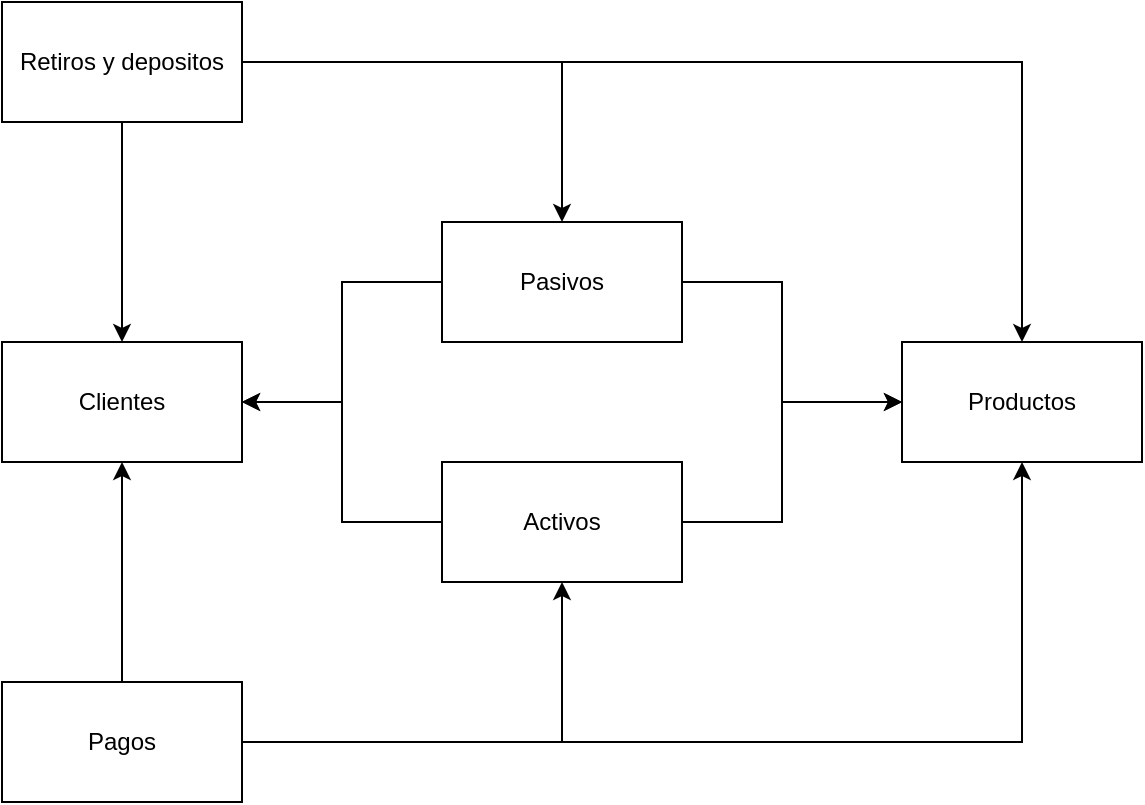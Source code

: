 <mxfile version="20.4.0" type="device" pages="2"><diagram id="I_XKYHVP_WaJHo5WnEV1" name="Microservicios"><mxGraphModel dx="868" dy="482" grid="1" gridSize="10" guides="1" tooltips="1" connect="1" arrows="1" fold="1" page="1" pageScale="1" pageWidth="827" pageHeight="1169" math="0" shadow="0"><root><mxCell id="0"/><mxCell id="1" parent="0"/><mxCell id="4X049uIv6wnnRWOvbEZ8-1" value="Clientes" style="rounded=0;whiteSpace=wrap;html=1;" vertex="1" parent="1"><mxGeometry x="129" y="840" width="120" height="60" as="geometry"/></mxCell><mxCell id="4X049uIv6wnnRWOvbEZ8-2" value="Productos" style="rounded=0;whiteSpace=wrap;html=1;" vertex="1" parent="1"><mxGeometry x="579" y="840" width="120" height="60" as="geometry"/></mxCell><mxCell id="4X049uIv6wnnRWOvbEZ8-7" style="edgeStyle=orthogonalEdgeStyle;rounded=0;orthogonalLoop=1;jettySize=auto;html=1;" edge="1" parent="1" source="4X049uIv6wnnRWOvbEZ8-3"><mxGeometry relative="1" as="geometry"><mxPoint x="579" y="870" as="targetPoint"/><Array as="points"><mxPoint x="519" y="810"/><mxPoint x="519" y="870"/></Array></mxGeometry></mxCell><mxCell id="4X049uIv6wnnRWOvbEZ8-9" style="edgeStyle=orthogonalEdgeStyle;rounded=0;orthogonalLoop=1;jettySize=auto;html=1;" edge="1" parent="1" source="4X049uIv6wnnRWOvbEZ8-3"><mxGeometry relative="1" as="geometry"><mxPoint x="249" y="870" as="targetPoint"/><Array as="points"><mxPoint x="299" y="810"/><mxPoint x="299" y="870"/></Array></mxGeometry></mxCell><mxCell id="4X049uIv6wnnRWOvbEZ8-3" value="Pasivos" style="rounded=0;whiteSpace=wrap;html=1;" vertex="1" parent="1"><mxGeometry x="349" y="780" width="120" height="60" as="geometry"/></mxCell><mxCell id="4X049uIv6wnnRWOvbEZ8-6" style="edgeStyle=orthogonalEdgeStyle;rounded=0;orthogonalLoop=1;jettySize=auto;html=1;" edge="1" parent="1" source="4X049uIv6wnnRWOvbEZ8-4" target="4X049uIv6wnnRWOvbEZ8-2"><mxGeometry relative="1" as="geometry"><Array as="points"><mxPoint x="519" y="930"/><mxPoint x="519" y="870"/></Array></mxGeometry></mxCell><mxCell id="4X049uIv6wnnRWOvbEZ8-8" style="edgeStyle=orthogonalEdgeStyle;rounded=0;orthogonalLoop=1;jettySize=auto;html=1;entryX=1;entryY=0.5;entryDx=0;entryDy=0;" edge="1" parent="1" source="4X049uIv6wnnRWOvbEZ8-4" target="4X049uIv6wnnRWOvbEZ8-1"><mxGeometry relative="1" as="geometry"/></mxCell><mxCell id="4X049uIv6wnnRWOvbEZ8-4" value="Activos" style="rounded=0;whiteSpace=wrap;html=1;" vertex="1" parent="1"><mxGeometry x="349" y="900" width="120" height="60" as="geometry"/></mxCell><mxCell id="4X049uIv6wnnRWOvbEZ8-10" style="edgeStyle=orthogonalEdgeStyle;rounded=0;orthogonalLoop=1;jettySize=auto;html=1;" edge="1" parent="1" source="4X049uIv6wnnRWOvbEZ8-5" target="4X049uIv6wnnRWOvbEZ8-3"><mxGeometry relative="1" as="geometry"/></mxCell><mxCell id="4X049uIv6wnnRWOvbEZ8-11" style="edgeStyle=orthogonalEdgeStyle;rounded=0;orthogonalLoop=1;jettySize=auto;html=1;entryX=0.5;entryY=0;entryDx=0;entryDy=0;" edge="1" parent="1" source="4X049uIv6wnnRWOvbEZ8-5" target="4X049uIv6wnnRWOvbEZ8-1"><mxGeometry relative="1" as="geometry"/></mxCell><mxCell id="4X049uIv6wnnRWOvbEZ8-12" style="edgeStyle=orthogonalEdgeStyle;rounded=0;orthogonalLoop=1;jettySize=auto;html=1;" edge="1" parent="1" source="4X049uIv6wnnRWOvbEZ8-5" target="4X049uIv6wnnRWOvbEZ8-2"><mxGeometry relative="1" as="geometry"/></mxCell><mxCell id="4X049uIv6wnnRWOvbEZ8-5" value="Retiros y depositos" style="rounded=0;whiteSpace=wrap;html=1;" vertex="1" parent="1"><mxGeometry x="129" y="670" width="120" height="60" as="geometry"/></mxCell><mxCell id="4X049uIv6wnnRWOvbEZ8-14" style="edgeStyle=orthogonalEdgeStyle;rounded=0;orthogonalLoop=1;jettySize=auto;html=1;" edge="1" parent="1" source="4X049uIv6wnnRWOvbEZ8-13" target="4X049uIv6wnnRWOvbEZ8-1"><mxGeometry relative="1" as="geometry"/></mxCell><mxCell id="4X049uIv6wnnRWOvbEZ8-15" style="edgeStyle=orthogonalEdgeStyle;rounded=0;orthogonalLoop=1;jettySize=auto;html=1;" edge="1" parent="1" source="4X049uIv6wnnRWOvbEZ8-13" target="4X049uIv6wnnRWOvbEZ8-4"><mxGeometry relative="1" as="geometry"/></mxCell><mxCell id="4X049uIv6wnnRWOvbEZ8-16" style="edgeStyle=orthogonalEdgeStyle;rounded=0;orthogonalLoop=1;jettySize=auto;html=1;entryX=0.5;entryY=1;entryDx=0;entryDy=0;" edge="1" parent="1" source="4X049uIv6wnnRWOvbEZ8-13" target="4X049uIv6wnnRWOvbEZ8-2"><mxGeometry relative="1" as="geometry"/></mxCell><mxCell id="4X049uIv6wnnRWOvbEZ8-13" value="Pagos" style="rounded=0;whiteSpace=wrap;html=1;" vertex="1" parent="1"><mxGeometry x="129" y="1010" width="120" height="60" as="geometry"/></mxCell></root></mxGraphModel></diagram><diagram id="5ypVGITs8E1dCBBd-255" name="BD"><mxGraphModel dx="868" dy="482" grid="1" gridSize="10" guides="1" tooltips="1" connect="1" arrows="1" fold="1" page="1" pageScale="1" pageWidth="827" pageHeight="1169" math="0" shadow="0"><root><mxCell id="0"/><mxCell id="1" parent="0"/><mxCell id="MHMNL4vbkPVaqAPb2Tx1-1" value="Clientes del banco" style="rounded=0;whiteSpace=wrap;html=1;" vertex="1" parent="1"><mxGeometry x="120" y="100" width="120" height="60" as="geometry"/></mxCell><mxCell id="MHMNL4vbkPVaqAPb2Tx1-4" style="edgeStyle=orthogonalEdgeStyle;rounded=0;orthogonalLoop=1;jettySize=auto;html=1;exitX=0.5;exitY=0;exitDx=0;exitDy=0;" edge="1" parent="1" source="MHMNL4vbkPVaqAPb2Tx1-2" target="MHMNL4vbkPVaqAPb2Tx1-1"><mxGeometry relative="1" as="geometry"/></mxCell><mxCell id="MHMNL4vbkPVaqAPb2Tx1-2" value="Personal" style="rounded=0;whiteSpace=wrap;html=1;" vertex="1" parent="1"><mxGeometry x="30" y="200" width="120" height="60" as="geometry"/></mxCell><mxCell id="MHMNL4vbkPVaqAPb2Tx1-5" style="edgeStyle=orthogonalEdgeStyle;rounded=0;orthogonalLoop=1;jettySize=auto;html=1;exitX=0.5;exitY=0;exitDx=0;exitDy=0;entryX=0.5;entryY=1;entryDx=0;entryDy=0;" edge="1" parent="1" source="MHMNL4vbkPVaqAPb2Tx1-3" target="MHMNL4vbkPVaqAPb2Tx1-1"><mxGeometry relative="1" as="geometry"><mxPoint x="180" y="170" as="targetPoint"/></mxGeometry></mxCell><mxCell id="MHMNL4vbkPVaqAPb2Tx1-3" value="Empresarial" style="rounded=0;whiteSpace=wrap;html=1;" vertex="1" parent="1"><mxGeometry x="200" y="200" width="120" height="60" as="geometry"/></mxCell><mxCell id="MHMNL4vbkPVaqAPb2Tx1-7" value="Productos" style="rounded=0;whiteSpace=wrap;html=1;" vertex="1" parent="1"><mxGeometry x="460" y="100" width="120" height="60" as="geometry"/></mxCell><mxCell id="MHMNL4vbkPVaqAPb2Tx1-10" style="edgeStyle=orthogonalEdgeStyle;rounded=0;orthogonalLoop=1;jettySize=auto;html=1;exitX=0.5;exitY=0;exitDx=0;exitDy=0;entryX=0.5;entryY=1;entryDx=0;entryDy=0;" edge="1" parent="1" source="MHMNL4vbkPVaqAPb2Tx1-8" target="MHMNL4vbkPVaqAPb2Tx1-7"><mxGeometry relative="1" as="geometry"/></mxCell><mxCell id="MHMNL4vbkPVaqAPb2Tx1-8" value="Pasivos" style="rounded=0;whiteSpace=wrap;html=1;" vertex="1" parent="1"><mxGeometry x="350" y="200" width="120" height="60" as="geometry"/></mxCell><mxCell id="MHMNL4vbkPVaqAPb2Tx1-11" style="edgeStyle=orthogonalEdgeStyle;rounded=0;orthogonalLoop=1;jettySize=auto;html=1;entryX=0.5;entryY=1;entryDx=0;entryDy=0;" edge="1" parent="1" source="MHMNL4vbkPVaqAPb2Tx1-9" target="MHMNL4vbkPVaqAPb2Tx1-7"><mxGeometry relative="1" as="geometry"/></mxCell><mxCell id="MHMNL4vbkPVaqAPb2Tx1-9" value="Activos" style="rounded=0;whiteSpace=wrap;html=1;" vertex="1" parent="1"><mxGeometry x="570" y="200" width="120" height="60" as="geometry"/></mxCell><mxCell id="MHMNL4vbkPVaqAPb2Tx1-15" style="edgeStyle=orthogonalEdgeStyle;rounded=0;orthogonalLoop=1;jettySize=auto;html=1;entryX=0.5;entryY=1;entryDx=0;entryDy=0;" edge="1" parent="1" source="MHMNL4vbkPVaqAPb2Tx1-12" target="MHMNL4vbkPVaqAPb2Tx1-8"><mxGeometry relative="1" as="geometry"><Array as="points"><mxPoint x="280" y="290"/><mxPoint x="410" y="290"/></Array></mxGeometry></mxCell><mxCell id="MHMNL4vbkPVaqAPb2Tx1-12" value="Ahorro" style="rounded=0;whiteSpace=wrap;html=1;" vertex="1" parent="1"><mxGeometry x="220" y="320" width="120" height="60" as="geometry"/></mxCell><mxCell id="MHMNL4vbkPVaqAPb2Tx1-16" style="edgeStyle=orthogonalEdgeStyle;rounded=0;orthogonalLoop=1;jettySize=auto;html=1;exitX=0.5;exitY=0;exitDx=0;exitDy=0;" edge="1" parent="1" source="MHMNL4vbkPVaqAPb2Tx1-13" target="MHMNL4vbkPVaqAPb2Tx1-8"><mxGeometry relative="1" as="geometry"/></mxCell><mxCell id="MHMNL4vbkPVaqAPb2Tx1-13" value="Cuenta corriente" style="rounded=0;whiteSpace=wrap;html=1;" vertex="1" parent="1"><mxGeometry x="350" y="320" width="120" height="60" as="geometry"/></mxCell><mxCell id="MHMNL4vbkPVaqAPb2Tx1-17" style="edgeStyle=orthogonalEdgeStyle;rounded=0;orthogonalLoop=1;jettySize=auto;html=1;entryX=0.5;entryY=1;entryDx=0;entryDy=0;" edge="1" parent="1" source="MHMNL4vbkPVaqAPb2Tx1-14" target="MHMNL4vbkPVaqAPb2Tx1-8"><mxGeometry relative="1" as="geometry"><Array as="points"><mxPoint x="544" y="290"/><mxPoint x="410" y="290"/></Array></mxGeometry></mxCell><mxCell id="MHMNL4vbkPVaqAPb2Tx1-14" value="Plazo Fijo" style="rounded=0;whiteSpace=wrap;html=1;" vertex="1" parent="1"><mxGeometry x="484" y="320" width="120" height="60" as="geometry"/></mxCell><mxCell id="MHMNL4vbkPVaqAPb2Tx1-21" style="edgeStyle=orthogonalEdgeStyle;rounded=0;orthogonalLoop=1;jettySize=auto;html=1;entryX=0.5;entryY=1;entryDx=0;entryDy=0;" edge="1" parent="1" source="MHMNL4vbkPVaqAPb2Tx1-18" target="MHMNL4vbkPVaqAPb2Tx1-9"><mxGeometry relative="1" as="geometry"><Array as="points"><mxPoint x="502" y="390"/><mxPoint x="630" y="390"/></Array></mxGeometry></mxCell><mxCell id="MHMNL4vbkPVaqAPb2Tx1-18" value="Credito personal" style="rounded=0;whiteSpace=wrap;html=1;" vertex="1" parent="1"><mxGeometry x="442" y="430" width="120" height="60" as="geometry"/></mxCell><mxCell id="MHMNL4vbkPVaqAPb2Tx1-22" style="edgeStyle=orthogonalEdgeStyle;rounded=0;orthogonalLoop=1;jettySize=auto;html=1;exitX=0.5;exitY=0;exitDx=0;exitDy=0;" edge="1" parent="1" source="MHMNL4vbkPVaqAPb2Tx1-19" target="MHMNL4vbkPVaqAPb2Tx1-9"><mxGeometry relative="1" as="geometry"/></mxCell><mxCell id="MHMNL4vbkPVaqAPb2Tx1-19" value="Credito Empresarial" style="rounded=0;whiteSpace=wrap;html=1;" vertex="1" parent="1"><mxGeometry x="570" y="430" width="120" height="60" as="geometry"/></mxCell><mxCell id="MHMNL4vbkPVaqAPb2Tx1-23" style="edgeStyle=orthogonalEdgeStyle;rounded=0;orthogonalLoop=1;jettySize=auto;html=1;" edge="1" parent="1" source="MHMNL4vbkPVaqAPb2Tx1-20" target="MHMNL4vbkPVaqAPb2Tx1-9"><mxGeometry relative="1" as="geometry"><Array as="points"><mxPoint x="758" y="390"/><mxPoint x="630" y="390"/></Array></mxGeometry></mxCell><mxCell id="MHMNL4vbkPVaqAPb2Tx1-20" value="Tarjeta de credito" style="rounded=0;whiteSpace=wrap;html=1;" vertex="1" parent="1"><mxGeometry x="698" y="430" width="120" height="60" as="geometry"/></mxCell><mxCell id="MHMNL4vbkPVaqAPb2Tx1-27" style="edgeStyle=orthogonalEdgeStyle;rounded=0;orthogonalLoop=1;jettySize=auto;html=1;" edge="1" parent="1" source="MHMNL4vbkPVaqAPb2Tx1-24" target="MHMNL4vbkPVaqAPb2Tx1-20"><mxGeometry relative="1" as="geometry"/></mxCell><mxCell id="MHMNL4vbkPVaqAPb2Tx1-24" value="Tarjeta de crédito Personal" style="rounded=0;whiteSpace=wrap;html=1;" vertex="1" parent="1"><mxGeometry x="761" y="530" width="120" height="60" as="geometry"/></mxCell><mxCell id="MHMNL4vbkPVaqAPb2Tx1-26" style="edgeStyle=orthogonalEdgeStyle;rounded=0;orthogonalLoop=1;jettySize=auto;html=1;" edge="1" parent="1" source="MHMNL4vbkPVaqAPb2Tx1-25" target="MHMNL4vbkPVaqAPb2Tx1-20"><mxGeometry relative="1" as="geometry"/></mxCell><mxCell id="MHMNL4vbkPVaqAPb2Tx1-25" value="Tarjeta de credito empresarial" style="rounded=0;whiteSpace=wrap;html=1;" vertex="1" parent="1"><mxGeometry x="631" y="530" width="120" height="60" as="geometry"/></mxCell></root></mxGraphModel></diagram></mxfile>
